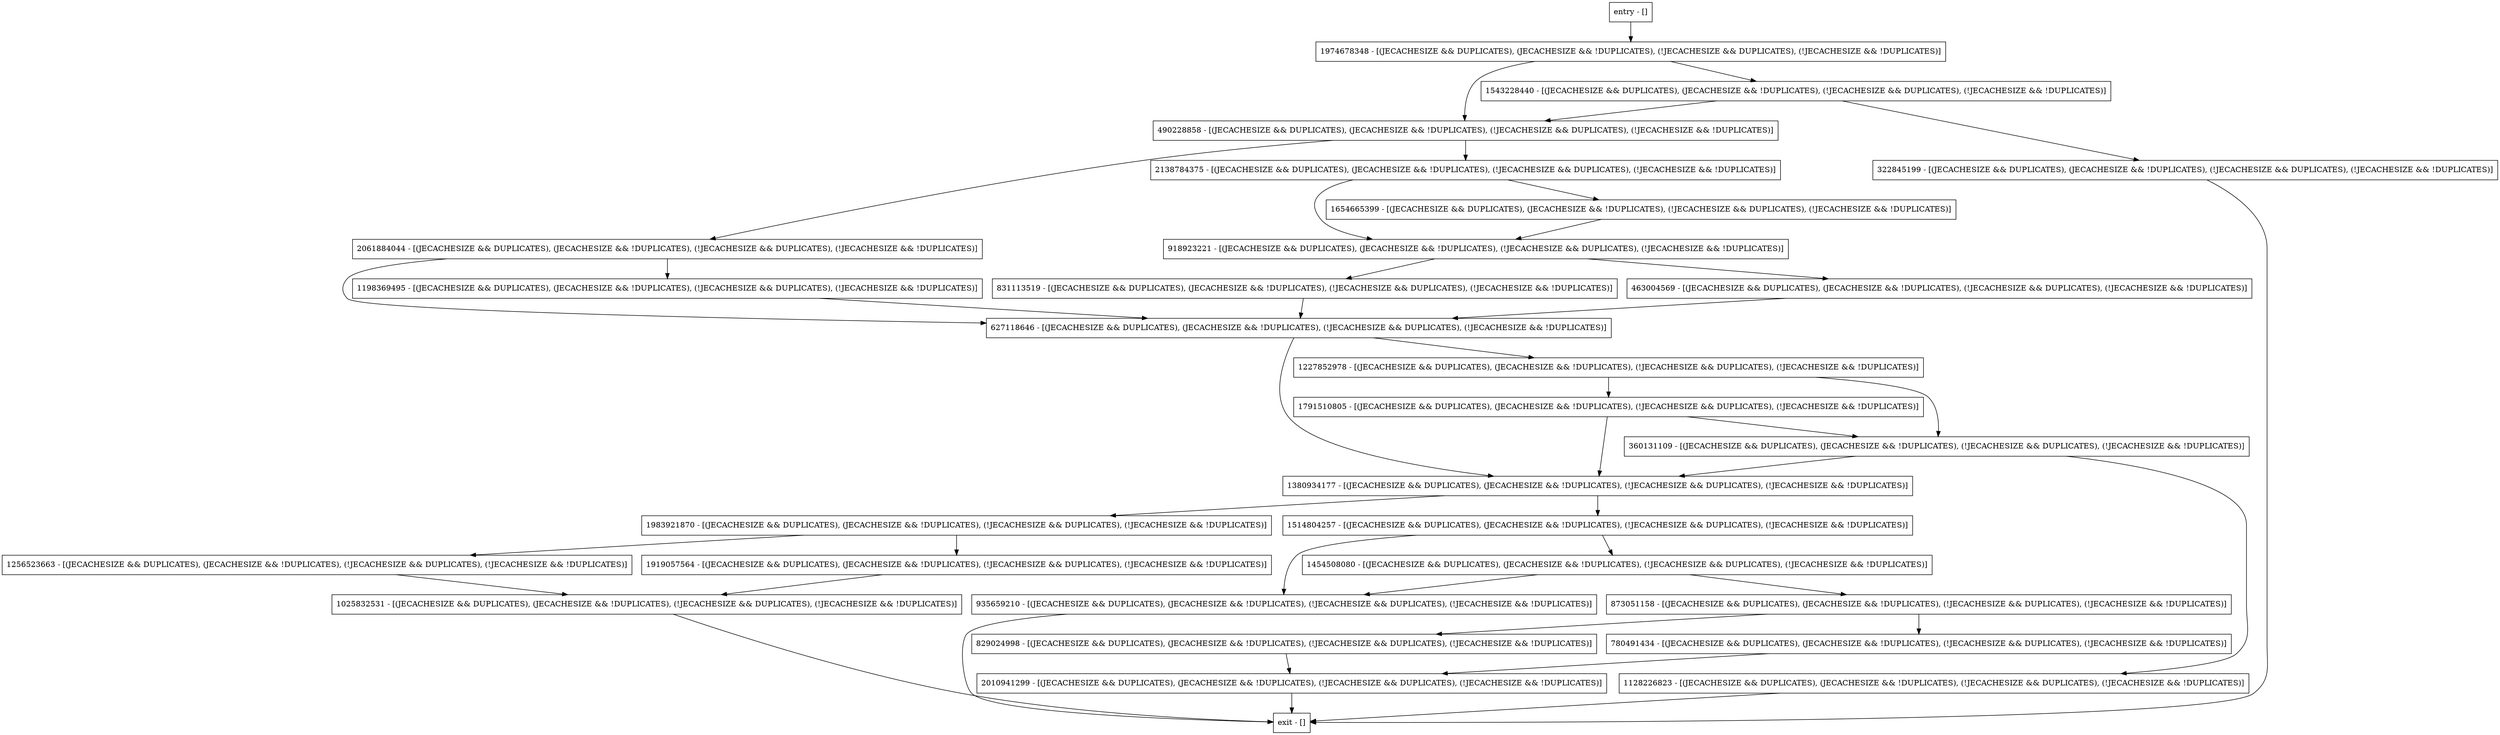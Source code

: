 digraph updateLNSlotKey {
node [shape=record];
1025832531 [label="1025832531 - [(JECACHESIZE && DUPLICATES), (JECACHESIZE && !DUPLICATES), (!JECACHESIZE && DUPLICATES), (!JECACHESIZE && !DUPLICATES)]"];
1128226823 [label="1128226823 - [(JECACHESIZE && DUPLICATES), (JECACHESIZE && !DUPLICATES), (!JECACHESIZE && DUPLICATES), (!JECACHESIZE && !DUPLICATES)]"];
918923221 [label="918923221 - [(JECACHESIZE && DUPLICATES), (JECACHESIZE && !DUPLICATES), (!JECACHESIZE && DUPLICATES), (!JECACHESIZE && !DUPLICATES)]"];
1454508080 [label="1454508080 - [(JECACHESIZE && DUPLICATES), (JECACHESIZE && !DUPLICATES), (!JECACHESIZE && DUPLICATES), (!JECACHESIZE && !DUPLICATES)]"];
831113519 [label="831113519 - [(JECACHESIZE && DUPLICATES), (JECACHESIZE && !DUPLICATES), (!JECACHESIZE && DUPLICATES), (!JECACHESIZE && !DUPLICATES)]"];
490228858 [label="490228858 - [(JECACHESIZE && DUPLICATES), (JECACHESIZE && !DUPLICATES), (!JECACHESIZE && DUPLICATES), (!JECACHESIZE && !DUPLICATES)]"];
2061884044 [label="2061884044 - [(JECACHESIZE && DUPLICATES), (JECACHESIZE && !DUPLICATES), (!JECACHESIZE && DUPLICATES), (!JECACHESIZE && !DUPLICATES)]"];
2138784375 [label="2138784375 - [(JECACHESIZE && DUPLICATES), (JECACHESIZE && !DUPLICATES), (!JECACHESIZE && DUPLICATES), (!JECACHESIZE && !DUPLICATES)]"];
627118646 [label="627118646 - [(JECACHESIZE && DUPLICATES), (JECACHESIZE && !DUPLICATES), (!JECACHESIZE && DUPLICATES), (!JECACHESIZE && !DUPLICATES)]"];
2010941299 [label="2010941299 - [(JECACHESIZE && DUPLICATES), (JECACHESIZE && !DUPLICATES), (!JECACHESIZE && DUPLICATES), (!JECACHESIZE && !DUPLICATES)]"];
829024998 [label="829024998 - [(JECACHESIZE && DUPLICATES), (JECACHESIZE && !DUPLICATES), (!JECACHESIZE && DUPLICATES), (!JECACHESIZE && !DUPLICATES)]"];
1654665399 [label="1654665399 - [(JECACHESIZE && DUPLICATES), (JECACHESIZE && !DUPLICATES), (!JECACHESIZE && DUPLICATES), (!JECACHESIZE && !DUPLICATES)]"];
1791510805 [label="1791510805 - [(JECACHESIZE && DUPLICATES), (JECACHESIZE && !DUPLICATES), (!JECACHESIZE && DUPLICATES), (!JECACHESIZE && !DUPLICATES)]"];
1380934177 [label="1380934177 - [(JECACHESIZE && DUPLICATES), (JECACHESIZE && !DUPLICATES), (!JECACHESIZE && DUPLICATES), (!JECACHESIZE && !DUPLICATES)]"];
1543228440 [label="1543228440 - [(JECACHESIZE && DUPLICATES), (JECACHESIZE && !DUPLICATES), (!JECACHESIZE && DUPLICATES), (!JECACHESIZE && !DUPLICATES)]"];
1198369495 [label="1198369495 - [(JECACHESIZE && DUPLICATES), (JECACHESIZE && !DUPLICATES), (!JECACHESIZE && DUPLICATES), (!JECACHESIZE && !DUPLICATES)]"];
1256523663 [label="1256523663 - [(JECACHESIZE && DUPLICATES), (JECACHESIZE && !DUPLICATES), (!JECACHESIZE && DUPLICATES), (!JECACHESIZE && !DUPLICATES)]"];
463004569 [label="463004569 - [(JECACHESIZE && DUPLICATES), (JECACHESIZE && !DUPLICATES), (!JECACHESIZE && DUPLICATES), (!JECACHESIZE && !DUPLICATES)]"];
1227852978 [label="1227852978 - [(JECACHESIZE && DUPLICATES), (JECACHESIZE && !DUPLICATES), (!JECACHESIZE && DUPLICATES), (!JECACHESIZE && !DUPLICATES)]"];
1919057564 [label="1919057564 - [(JECACHESIZE && DUPLICATES), (JECACHESIZE && !DUPLICATES), (!JECACHESIZE && DUPLICATES), (!JECACHESIZE && !DUPLICATES)]"];
780491434 [label="780491434 - [(JECACHESIZE && DUPLICATES), (JECACHESIZE && !DUPLICATES), (!JECACHESIZE && DUPLICATES), (!JECACHESIZE && !DUPLICATES)]"];
entry [label="entry - []"];
exit [label="exit - []"];
1974678348 [label="1974678348 - [(JECACHESIZE && DUPLICATES), (JECACHESIZE && !DUPLICATES), (!JECACHESIZE && DUPLICATES), (!JECACHESIZE && !DUPLICATES)]"];
322845199 [label="322845199 - [(JECACHESIZE && DUPLICATES), (JECACHESIZE && !DUPLICATES), (!JECACHESIZE && DUPLICATES), (!JECACHESIZE && !DUPLICATES)]"];
360131109 [label="360131109 - [(JECACHESIZE && DUPLICATES), (JECACHESIZE && !DUPLICATES), (!JECACHESIZE && DUPLICATES), (!JECACHESIZE && !DUPLICATES)]"];
1983921870 [label="1983921870 - [(JECACHESIZE && DUPLICATES), (JECACHESIZE && !DUPLICATES), (!JECACHESIZE && DUPLICATES), (!JECACHESIZE && !DUPLICATES)]"];
1514804257 [label="1514804257 - [(JECACHESIZE && DUPLICATES), (JECACHESIZE && !DUPLICATES), (!JECACHESIZE && DUPLICATES), (!JECACHESIZE && !DUPLICATES)]"];
935659210 [label="935659210 - [(JECACHESIZE && DUPLICATES), (JECACHESIZE && !DUPLICATES), (!JECACHESIZE && DUPLICATES), (!JECACHESIZE && !DUPLICATES)]"];
873051158 [label="873051158 - [(JECACHESIZE && DUPLICATES), (JECACHESIZE && !DUPLICATES), (!JECACHESIZE && DUPLICATES), (!JECACHESIZE && !DUPLICATES)]"];
entry;
exit;
1025832531 -> exit;
1128226823 -> exit;
918923221 -> 463004569;
918923221 -> 831113519;
1454508080 -> 935659210;
1454508080 -> 873051158;
831113519 -> 627118646;
490228858 -> 2138784375;
490228858 -> 2061884044;
2061884044 -> 627118646;
2061884044 -> 1198369495;
2138784375 -> 1654665399;
2138784375 -> 918923221;
627118646 -> 1227852978;
627118646 -> 1380934177;
2010941299 -> exit;
829024998 -> 2010941299;
1654665399 -> 918923221;
1791510805 -> 360131109;
1791510805 -> 1380934177;
1380934177 -> 1983921870;
1380934177 -> 1514804257;
1543228440 -> 322845199;
1543228440 -> 490228858;
1198369495 -> 627118646;
1256523663 -> 1025832531;
463004569 -> 627118646;
1227852978 -> 360131109;
1227852978 -> 1791510805;
1919057564 -> 1025832531;
780491434 -> 2010941299;
entry -> 1974678348;
1974678348 -> 1543228440;
1974678348 -> 490228858;
322845199 -> exit;
360131109 -> 1128226823;
360131109 -> 1380934177;
1983921870 -> 1919057564;
1983921870 -> 1256523663;
1514804257 -> 1454508080;
1514804257 -> 935659210;
935659210 -> exit;
873051158 -> 829024998;
873051158 -> 780491434;
}
